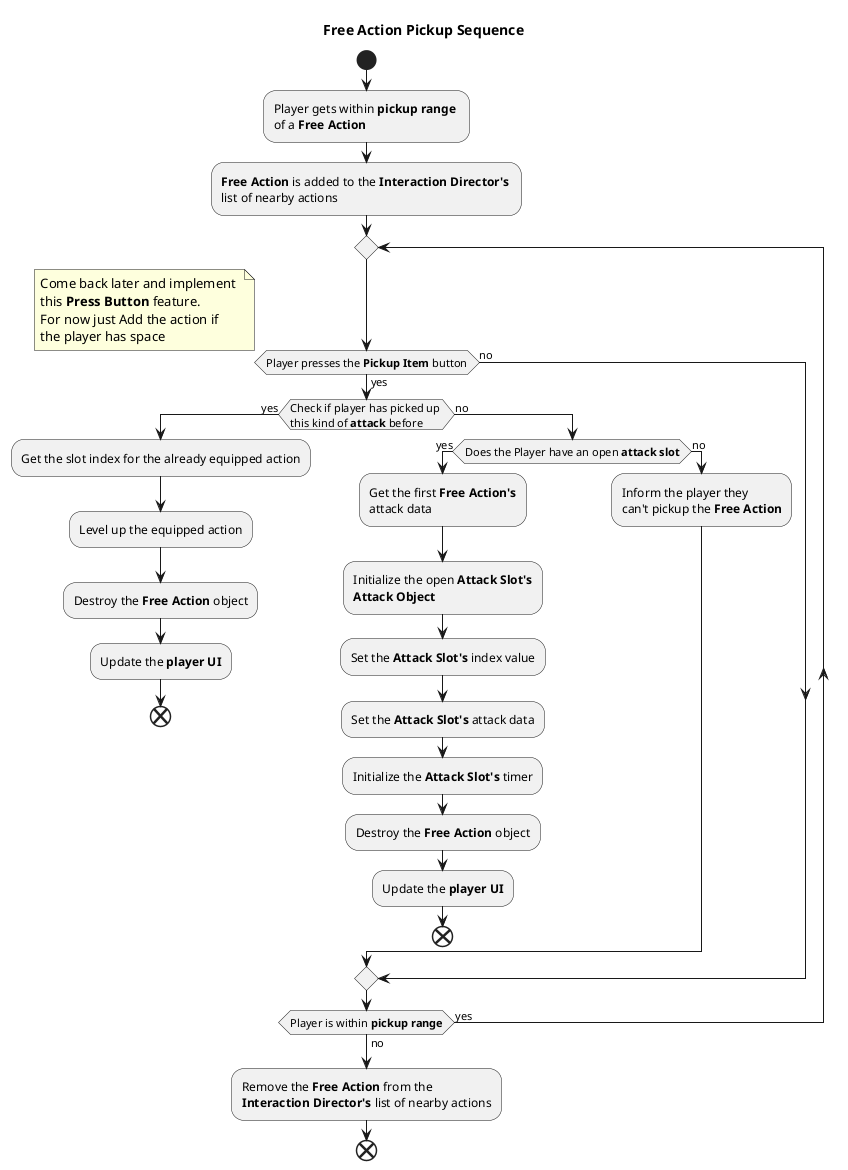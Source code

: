 @startuml Free_Action_Pickup_Sequence
title Free Action Pickup Sequence

start

:Player gets within **pickup range** \nof a **Free Action**;

:**Free Action** is added to the **Interaction Director's** \nlist of nearby actions;

repeat

    if (Player presses the **Pickup Item** button) then (yes)

    note left
        Come back later and implement 
        this **Press Button** feature.
        For now just Add the action if
        the player has space
    end note

        if (Check if player has picked up \nthis kind of **attack** before) then (yes)

            :Get the slot index for the already equipped action;

            :Level up the equipped action;

            :Destroy the **Free Action** object;

            :Update the **player UI**;

            end

        else (no)

            if (Does the Player have an open **attack slot**) then (yes)

                :Get the first **Free Action's** 
                attack data;

                :Initialize the open **Attack Slot's**
                **Attack Object**;

                :Set the **Attack Slot's** index value;

                :Set the **Attack Slot's** attack data;

                :Initialize the **Attack Slot's** timer;

                :Destroy the **Free Action** object;

                :Update the **player UI**;

                end

            else (no)

                :Inform the player they 
                can't pickup the **Free Action**;

            endif

        endif

    else (no)

    endif

repeat while(Player is within **pickup range**) is (yes) not (no)

:Remove the **Free Action** from the \n**Interaction Director's** list of nearby actions;

end

@enduml